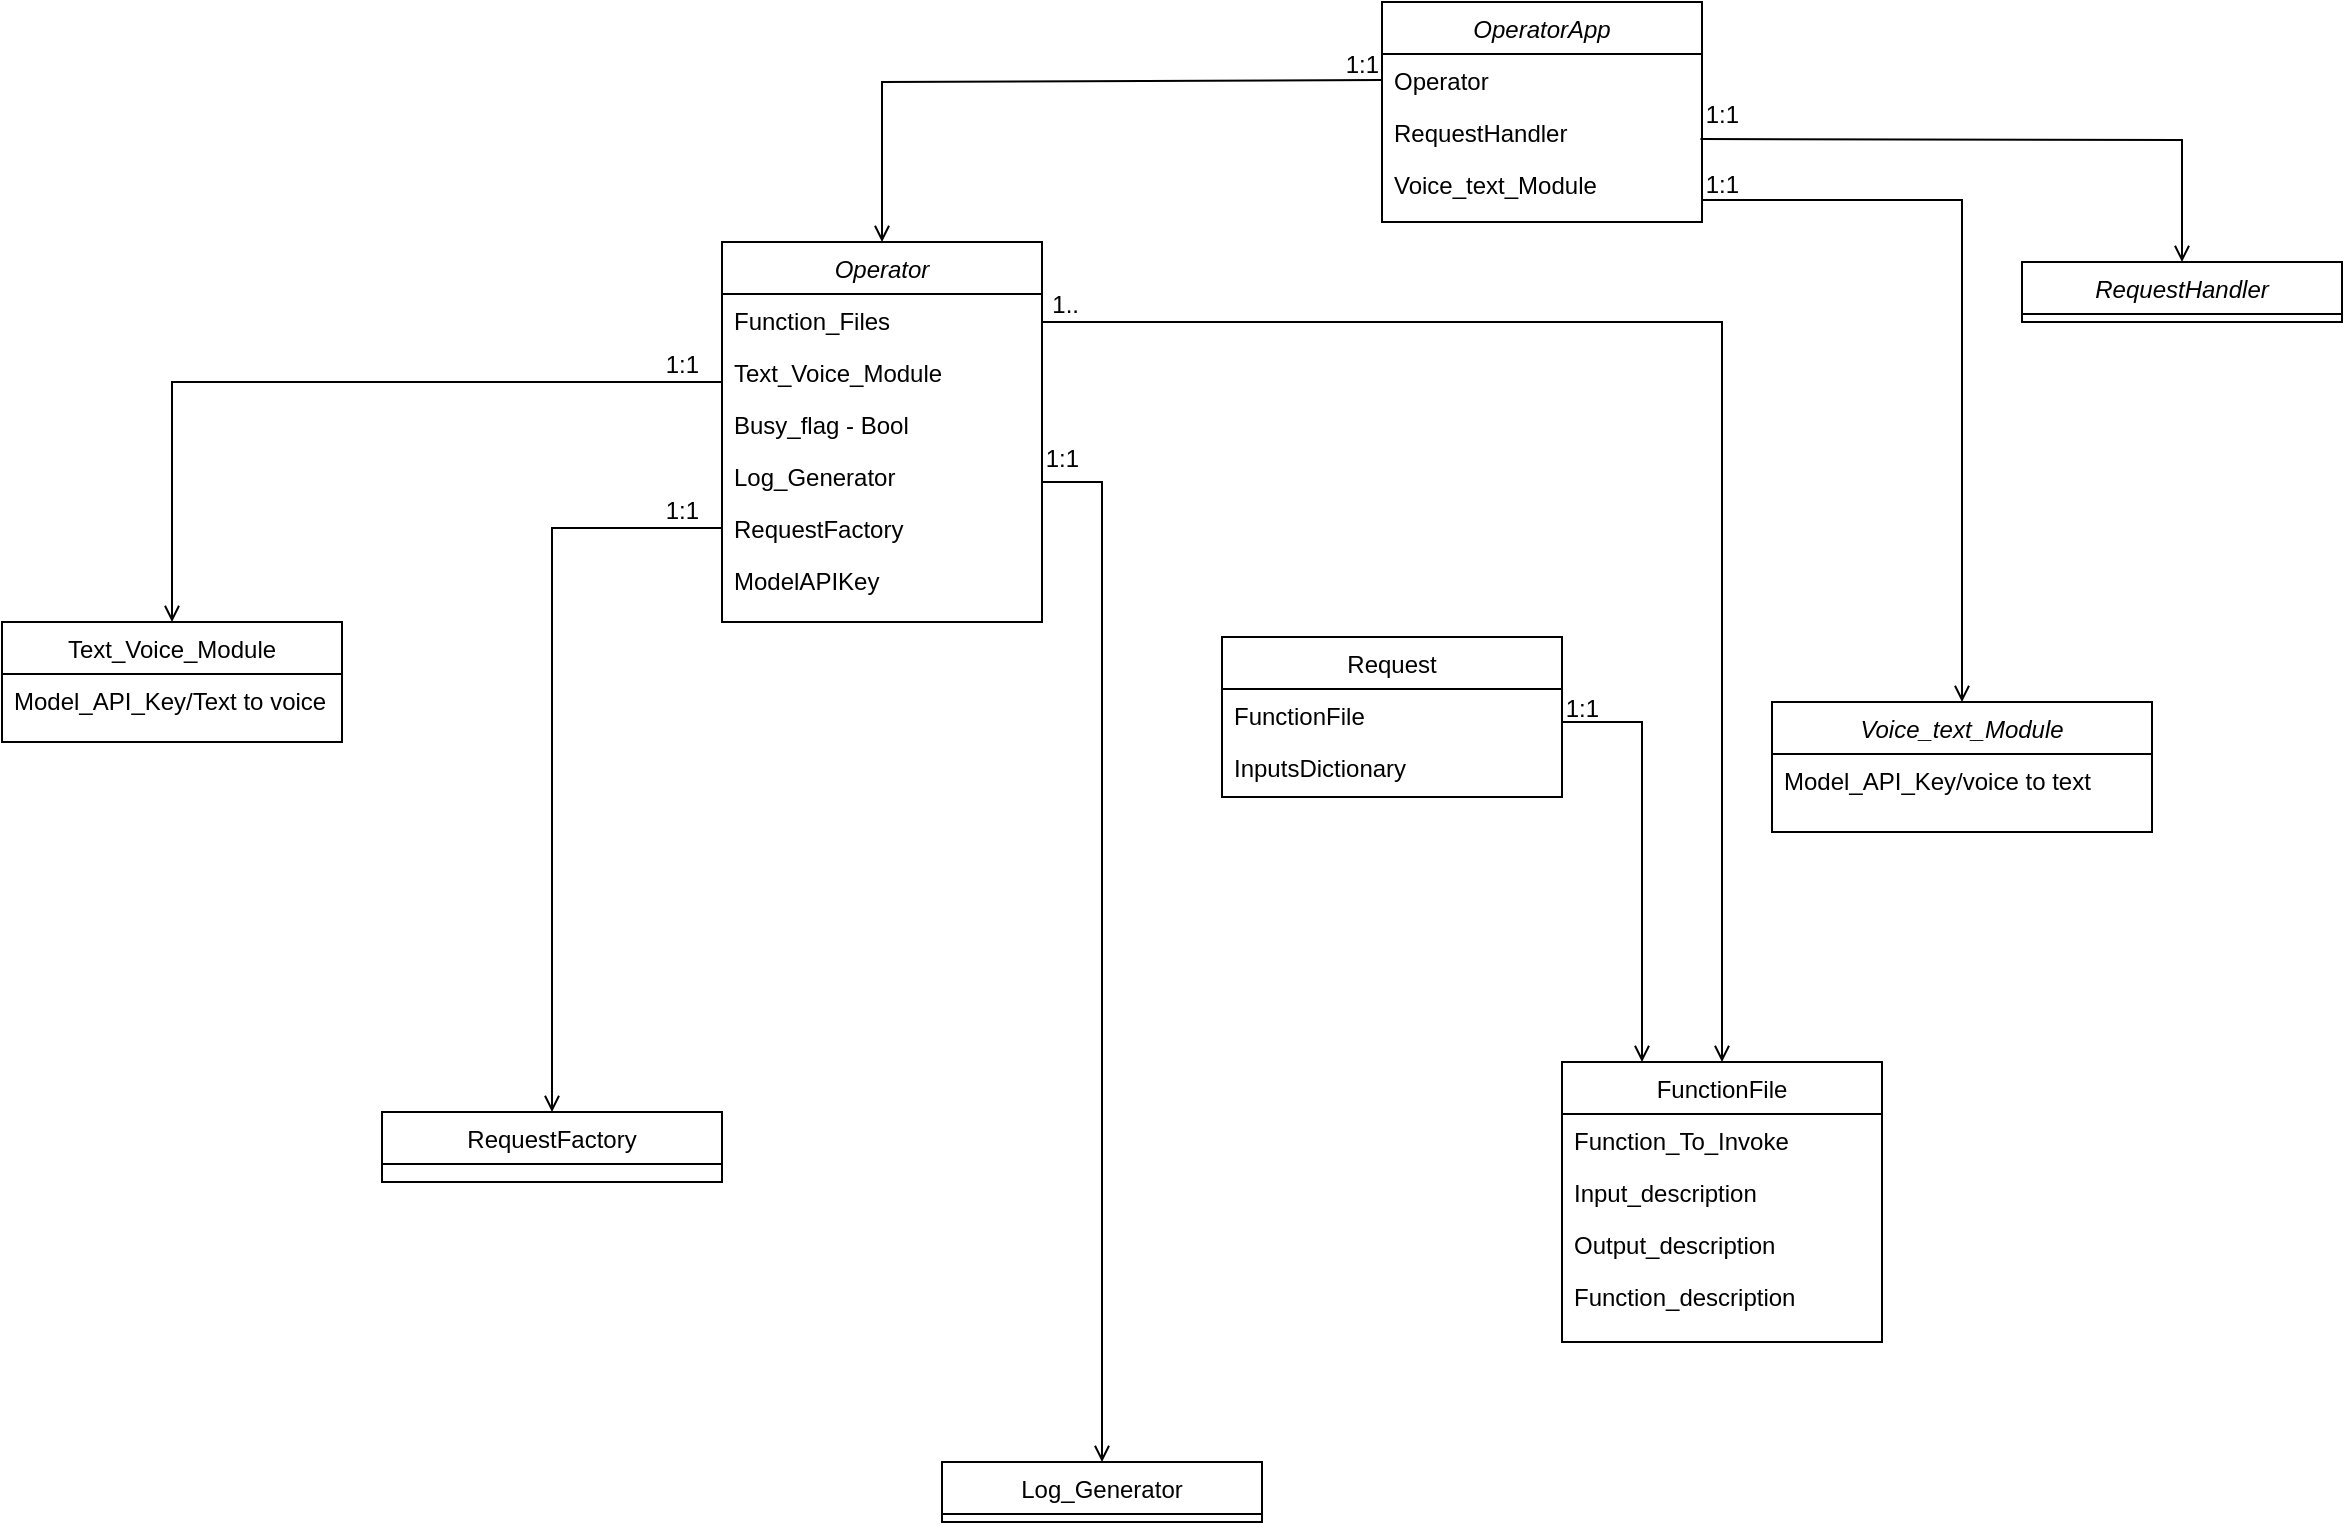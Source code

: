 <mxfile version="21.2.8" type="device">
  <diagram id="C5RBs43oDa-KdzZeNtuy" name="Page-1">
    <mxGraphModel dx="2501" dy="836" grid="1" gridSize="10" guides="1" tooltips="1" connect="1" arrows="1" fold="1" page="1" pageScale="1" pageWidth="827" pageHeight="1169" math="0" shadow="0">
      <root>
        <mxCell id="WIyWlLk6GJQsqaUBKTNV-0" />
        <mxCell id="WIyWlLk6GJQsqaUBKTNV-1" parent="WIyWlLk6GJQsqaUBKTNV-0" />
        <mxCell id="zkfFHV4jXpPFQw0GAbJ--0" value="Operator" style="swimlane;fontStyle=2;align=center;verticalAlign=top;childLayout=stackLayout;horizontal=1;startSize=26;horizontalStack=0;resizeParent=1;resizeLast=0;collapsible=1;marginBottom=0;rounded=0;shadow=0;strokeWidth=1;" parent="WIyWlLk6GJQsqaUBKTNV-1" vertex="1">
          <mxGeometry x="-140" y="240" width="160" height="190" as="geometry">
            <mxRectangle x="230" y="140" width="160" height="26" as="alternateBounds" />
          </mxGeometry>
        </mxCell>
        <mxCell id="zkfFHV4jXpPFQw0GAbJ--1" value="Function_Files" style="text;align=left;verticalAlign=top;spacingLeft=4;spacingRight=4;overflow=hidden;rotatable=0;points=[[0,0.5],[1,0.5]];portConstraint=eastwest;" parent="zkfFHV4jXpPFQw0GAbJ--0" vertex="1">
          <mxGeometry y="26" width="160" height="26" as="geometry" />
        </mxCell>
        <mxCell id="zkfFHV4jXpPFQw0GAbJ--2" value="Text_Voice_Module" style="text;align=left;verticalAlign=top;spacingLeft=4;spacingRight=4;overflow=hidden;rotatable=0;points=[[0,0.5],[1,0.5]];portConstraint=eastwest;rounded=0;shadow=0;html=0;" parent="zkfFHV4jXpPFQw0GAbJ--0" vertex="1">
          <mxGeometry y="52" width="160" height="26" as="geometry" />
        </mxCell>
        <mxCell id="MM45xadS8zxFWjZ0zWbf-0" value="Busy_flag - Bool" style="text;align=left;verticalAlign=top;spacingLeft=4;spacingRight=4;overflow=hidden;rotatable=0;points=[[0,0.5],[1,0.5]];portConstraint=eastwest;rounded=0;shadow=0;html=0;" parent="zkfFHV4jXpPFQw0GAbJ--0" vertex="1">
          <mxGeometry y="78" width="160" height="26" as="geometry" />
        </mxCell>
        <mxCell id="MM45xadS8zxFWjZ0zWbf-1" value="Log_Generator" style="text;align=left;verticalAlign=top;spacingLeft=4;spacingRight=4;overflow=hidden;rotatable=0;points=[[0,0.5],[1,0.5]];portConstraint=eastwest;rounded=0;shadow=0;html=0;" parent="zkfFHV4jXpPFQw0GAbJ--0" vertex="1">
          <mxGeometry y="104" width="160" height="26" as="geometry" />
        </mxCell>
        <mxCell id="MM45xadS8zxFWjZ0zWbf-23" value="RequestFactory" style="text;align=left;verticalAlign=top;spacingLeft=4;spacingRight=4;overflow=hidden;rotatable=0;points=[[0,0.5],[1,0.5]];portConstraint=eastwest;rounded=0;shadow=0;html=0;" parent="zkfFHV4jXpPFQw0GAbJ--0" vertex="1">
          <mxGeometry y="130" width="160" height="26" as="geometry" />
        </mxCell>
        <mxCell id="9BhH9Oe2oCF09ZE0MO6B-0" value="ModelAPIKey" style="text;align=left;verticalAlign=top;spacingLeft=4;spacingRight=4;overflow=hidden;rotatable=0;points=[[0,0.5],[1,0.5]];portConstraint=eastwest;rounded=0;shadow=0;html=0;" parent="zkfFHV4jXpPFQw0GAbJ--0" vertex="1">
          <mxGeometry y="156" width="160" height="26" as="geometry" />
        </mxCell>
        <mxCell id="zkfFHV4jXpPFQw0GAbJ--6" value="Log_Generator" style="swimlane;fontStyle=0;align=center;verticalAlign=top;childLayout=stackLayout;horizontal=1;startSize=26;horizontalStack=0;resizeParent=1;resizeLast=0;collapsible=1;marginBottom=0;rounded=0;shadow=0;strokeWidth=1;" parent="WIyWlLk6GJQsqaUBKTNV-1" vertex="1">
          <mxGeometry x="-30" y="850" width="160" height="30" as="geometry">
            <mxRectangle x="130" y="380" width="160" height="26" as="alternateBounds" />
          </mxGeometry>
        </mxCell>
        <mxCell id="zkfFHV4jXpPFQw0GAbJ--13" value="Text_Voice_Module" style="swimlane;fontStyle=0;align=center;verticalAlign=top;childLayout=stackLayout;horizontal=1;startSize=26;horizontalStack=0;resizeParent=1;resizeLast=0;collapsible=1;marginBottom=0;rounded=0;shadow=0;strokeWidth=1;" parent="WIyWlLk6GJQsqaUBKTNV-1" vertex="1">
          <mxGeometry x="-500" y="430" width="170" height="60" as="geometry">
            <mxRectangle x="340" y="380" width="170" height="26" as="alternateBounds" />
          </mxGeometry>
        </mxCell>
        <mxCell id="zkfFHV4jXpPFQw0GAbJ--14" value="Model_API_Key/Text to voice" style="text;align=left;verticalAlign=top;spacingLeft=4;spacingRight=4;overflow=hidden;rotatable=0;points=[[0,0.5],[1,0.5]];portConstraint=eastwest;" parent="zkfFHV4jXpPFQw0GAbJ--13" vertex="1">
          <mxGeometry y="26" width="170" height="26" as="geometry" />
        </mxCell>
        <mxCell id="zkfFHV4jXpPFQw0GAbJ--17" value="FunctionFile" style="swimlane;fontStyle=0;align=center;verticalAlign=top;childLayout=stackLayout;horizontal=1;startSize=26;horizontalStack=0;resizeParent=1;resizeLast=0;collapsible=1;marginBottom=0;rounded=0;shadow=0;strokeWidth=1;" parent="WIyWlLk6GJQsqaUBKTNV-1" vertex="1">
          <mxGeometry x="280" y="650" width="160" height="140" as="geometry">
            <mxRectangle x="550" y="140" width="160" height="26" as="alternateBounds" />
          </mxGeometry>
        </mxCell>
        <mxCell id="zkfFHV4jXpPFQw0GAbJ--18" value="Function_To_Invoke" style="text;align=left;verticalAlign=top;spacingLeft=4;spacingRight=4;overflow=hidden;rotatable=0;points=[[0,0.5],[1,0.5]];portConstraint=eastwest;" parent="zkfFHV4jXpPFQw0GAbJ--17" vertex="1">
          <mxGeometry y="26" width="160" height="26" as="geometry" />
        </mxCell>
        <mxCell id="zkfFHV4jXpPFQw0GAbJ--19" value="Input_description" style="text;align=left;verticalAlign=top;spacingLeft=4;spacingRight=4;overflow=hidden;rotatable=0;points=[[0,0.5],[1,0.5]];portConstraint=eastwest;rounded=0;shadow=0;html=0;" parent="zkfFHV4jXpPFQw0GAbJ--17" vertex="1">
          <mxGeometry y="52" width="160" height="26" as="geometry" />
        </mxCell>
        <mxCell id="MM45xadS8zxFWjZ0zWbf-5" value="Output_description" style="text;align=left;verticalAlign=top;spacingLeft=4;spacingRight=4;overflow=hidden;rotatable=0;points=[[0,0.5],[1,0.5]];portConstraint=eastwest;rounded=0;shadow=0;html=0;" parent="zkfFHV4jXpPFQw0GAbJ--17" vertex="1">
          <mxGeometry y="78" width="160" height="26" as="geometry" />
        </mxCell>
        <mxCell id="MM45xadS8zxFWjZ0zWbf-18" value="Function_description" style="text;align=left;verticalAlign=top;spacingLeft=4;spacingRight=4;overflow=hidden;rotatable=0;points=[[0,0.5],[1,0.5]];portConstraint=eastwest;rounded=0;shadow=0;html=0;" parent="zkfFHV4jXpPFQw0GAbJ--17" vertex="1">
          <mxGeometry y="104" width="160" height="26" as="geometry" />
        </mxCell>
        <mxCell id="zkfFHV4jXpPFQw0GAbJ--26" value="" style="endArrow=open;shadow=0;strokeWidth=1;rounded=0;endFill=1;edgeStyle=elbowEdgeStyle;elbow=vertical;exitX=1;exitY=0.5;exitDx=0;exitDy=0;" parent="WIyWlLk6GJQsqaUBKTNV-1" source="zkfFHV4jXpPFQw0GAbJ--1" target="zkfFHV4jXpPFQw0GAbJ--17" edge="1">
          <mxGeometry x="0.5" y="41" relative="1" as="geometry">
            <mxPoint x="20" y="312" as="sourcePoint" />
            <mxPoint x="180" y="312" as="targetPoint" />
            <mxPoint x="-40" y="32" as="offset" />
            <Array as="points">
              <mxPoint x="200" y="280" />
              <mxPoint x="200" y="280" />
            </Array>
          </mxGeometry>
        </mxCell>
        <mxCell id="zkfFHV4jXpPFQw0GAbJ--28" value="1.." style="resizable=0;align=right;verticalAlign=bottom;labelBackgroundColor=none;fontSize=12;" parent="zkfFHV4jXpPFQw0GAbJ--26" connectable="0" vertex="1">
          <mxGeometry x="1" relative="1" as="geometry">
            <mxPoint x="-320" y="-370" as="offset" />
          </mxGeometry>
        </mxCell>
        <mxCell id="MM45xadS8zxFWjZ0zWbf-3" value="" style="endArrow=open;shadow=0;strokeWidth=1;rounded=0;endFill=1;edgeStyle=elbowEdgeStyle;elbow=vertical;exitX=0;exitY=0.5;exitDx=0;exitDy=0;entryX=0.5;entryY=0;entryDx=0;entryDy=0;" parent="WIyWlLk6GJQsqaUBKTNV-1" source="zkfFHV4jXpPFQw0GAbJ--2" target="zkfFHV4jXpPFQw0GAbJ--13" edge="1">
          <mxGeometry x="0.5" y="41" relative="1" as="geometry">
            <mxPoint x="30" y="289" as="sourcePoint" />
            <mxPoint x="320" y="460" as="targetPoint" />
            <mxPoint x="-40" y="32" as="offset" />
            <Array as="points">
              <mxPoint x="-230" y="310" />
              <mxPoint x="30" y="305" />
              <mxPoint x="170" y="300" />
              <mxPoint x="210" y="290" />
            </Array>
          </mxGeometry>
        </mxCell>
        <mxCell id="MM45xadS8zxFWjZ0zWbf-4" value="1:1" style="resizable=0;align=right;verticalAlign=bottom;labelBackgroundColor=none;fontSize=12;" parent="MM45xadS8zxFWjZ0zWbf-3" connectable="0" vertex="1">
          <mxGeometry x="1" relative="1" as="geometry">
            <mxPoint x="265" y="-120" as="offset" />
          </mxGeometry>
        </mxCell>
        <mxCell id="MM45xadS8zxFWjZ0zWbf-19" value="" style="endArrow=open;shadow=0;strokeWidth=1;rounded=0;endFill=1;edgeStyle=elbowEdgeStyle;elbow=vertical;exitX=1;exitY=0.5;exitDx=0;exitDy=0;entryX=0.5;entryY=0;entryDx=0;entryDy=0;" parent="WIyWlLk6GJQsqaUBKTNV-1" source="MM45xadS8zxFWjZ0zWbf-1" target="zkfFHV4jXpPFQw0GAbJ--6" edge="1">
          <mxGeometry x="0.5" y="41" relative="1" as="geometry">
            <mxPoint x="-240" y="340" as="sourcePoint" />
            <mxPoint x="-199" y="515" as="targetPoint" />
            <mxPoint x="-40" y="32" as="offset" />
            <Array as="points">
              <mxPoint x="90" y="360" />
              <mxPoint x="-90" y="335" />
              <mxPoint x="-50" y="325" />
            </Array>
          </mxGeometry>
        </mxCell>
        <mxCell id="MM45xadS8zxFWjZ0zWbf-20" value="1:1" style="resizable=0;align=right;verticalAlign=bottom;labelBackgroundColor=none;fontSize=12;" parent="MM45xadS8zxFWjZ0zWbf-19" connectable="0" vertex="1">
          <mxGeometry x="1" relative="1" as="geometry">
            <mxPoint x="-10" y="-493" as="offset" />
          </mxGeometry>
        </mxCell>
        <mxCell id="MM45xadS8zxFWjZ0zWbf-24" value="RequestFactory" style="swimlane;fontStyle=0;align=center;verticalAlign=top;childLayout=stackLayout;horizontal=1;startSize=26;horizontalStack=0;resizeParent=1;resizeLast=0;collapsible=1;marginBottom=0;rounded=0;shadow=0;strokeWidth=1;" parent="WIyWlLk6GJQsqaUBKTNV-1" vertex="1">
          <mxGeometry x="-310" y="675" width="170" height="35" as="geometry">
            <mxRectangle x="340" y="380" width="170" height="26" as="alternateBounds" />
          </mxGeometry>
        </mxCell>
        <mxCell id="MM45xadS8zxFWjZ0zWbf-26" value="" style="endArrow=open;shadow=0;strokeWidth=1;rounded=0;endFill=1;edgeStyle=elbowEdgeStyle;elbow=vertical;exitX=0;exitY=0.5;exitDx=0;exitDy=0;entryX=0.5;entryY=0;entryDx=0;entryDy=0;" parent="WIyWlLk6GJQsqaUBKTNV-1" source="MM45xadS8zxFWjZ0zWbf-23" target="MM45xadS8zxFWjZ0zWbf-24" edge="1">
          <mxGeometry x="0.5" y="41" relative="1" as="geometry">
            <mxPoint x="-155" y="410" as="sourcePoint" />
            <mxPoint x="-280" y="625" as="targetPoint" />
            <mxPoint x="-40" y="32" as="offset" />
            <Array as="points">
              <mxPoint x="-210" y="383" />
              <mxPoint x="15" y="410" />
              <mxPoint x="155" y="405" />
              <mxPoint x="195" y="395" />
            </Array>
          </mxGeometry>
        </mxCell>
        <mxCell id="MM45xadS8zxFWjZ0zWbf-27" value="1:1" style="resizable=0;align=right;verticalAlign=bottom;labelBackgroundColor=none;fontSize=12;" parent="MM45xadS8zxFWjZ0zWbf-26" connectable="0" vertex="1">
          <mxGeometry x="1" relative="1" as="geometry">
            <mxPoint x="75" y="-292" as="offset" />
          </mxGeometry>
        </mxCell>
        <mxCell id="MM45xadS8zxFWjZ0zWbf-28" value="OperatorApp" style="swimlane;fontStyle=2;align=center;verticalAlign=top;childLayout=stackLayout;horizontal=1;startSize=26;horizontalStack=0;resizeParent=1;resizeLast=0;collapsible=1;marginBottom=0;rounded=0;shadow=0;strokeWidth=1;" parent="WIyWlLk6GJQsqaUBKTNV-1" vertex="1">
          <mxGeometry x="190" y="120" width="160" height="110" as="geometry">
            <mxRectangle x="230" y="140" width="160" height="26" as="alternateBounds" />
          </mxGeometry>
        </mxCell>
        <mxCell id="MM45xadS8zxFWjZ0zWbf-29" value="Operator" style="text;align=left;verticalAlign=top;spacingLeft=4;spacingRight=4;overflow=hidden;rotatable=0;points=[[0,0.5],[1,0.5]];portConstraint=eastwest;" parent="MM45xadS8zxFWjZ0zWbf-28" vertex="1">
          <mxGeometry y="26" width="160" height="26" as="geometry" />
        </mxCell>
        <mxCell id="MM45xadS8zxFWjZ0zWbf-30" value="RequestHandler" style="text;align=left;verticalAlign=top;spacingLeft=4;spacingRight=4;overflow=hidden;rotatable=0;points=[[0,0.5],[1,0.5]];portConstraint=eastwest;rounded=0;shadow=0;html=0;" parent="MM45xadS8zxFWjZ0zWbf-28" vertex="1">
          <mxGeometry y="52" width="160" height="26" as="geometry" />
        </mxCell>
        <mxCell id="MM45xadS8zxFWjZ0zWbf-42" value="Voice_text_Module" style="text;align=left;verticalAlign=top;spacingLeft=4;spacingRight=4;overflow=hidden;rotatable=0;points=[[0,0.5],[1,0.5]];portConstraint=eastwest;rounded=0;shadow=0;html=0;" parent="MM45xadS8zxFWjZ0zWbf-28" vertex="1">
          <mxGeometry y="78" width="160" height="26" as="geometry" />
        </mxCell>
        <mxCell id="MM45xadS8zxFWjZ0zWbf-34" value="" style="endArrow=open;shadow=0;strokeWidth=1;rounded=0;endFill=1;edgeStyle=elbowEdgeStyle;elbow=vertical;exitX=0;exitY=0.5;exitDx=0;exitDy=0;entryX=0.5;entryY=0;entryDx=0;entryDy=0;" parent="WIyWlLk6GJQsqaUBKTNV-1" source="MM45xadS8zxFWjZ0zWbf-29" target="zkfFHV4jXpPFQw0GAbJ--0" edge="1">
          <mxGeometry x="0.5" y="41" relative="1" as="geometry">
            <mxPoint x="65" y="160" as="sourcePoint" />
            <mxPoint x="155" y="483" as="targetPoint" />
            <mxPoint x="-40" y="32" as="offset" />
            <Array as="points">
              <mxPoint x="170" y="160" />
              <mxPoint x="-5" y="128" />
            </Array>
          </mxGeometry>
        </mxCell>
        <mxCell id="MM45xadS8zxFWjZ0zWbf-35" value="1:1" style="resizable=0;align=right;verticalAlign=bottom;labelBackgroundColor=none;fontSize=12;" parent="MM45xadS8zxFWjZ0zWbf-34" connectable="0" vertex="1">
          <mxGeometry x="1" relative="1" as="geometry">
            <mxPoint x="430" y="-55" as="offset" />
          </mxGeometry>
        </mxCell>
        <mxCell id="MM45xadS8zxFWjZ0zWbf-36" value="RequestHandler" style="swimlane;fontStyle=2;align=center;verticalAlign=top;childLayout=stackLayout;horizontal=1;startSize=26;horizontalStack=0;resizeParent=1;resizeLast=0;collapsible=1;marginBottom=0;rounded=0;shadow=0;strokeWidth=1;" parent="WIyWlLk6GJQsqaUBKTNV-1" vertex="1">
          <mxGeometry x="510" y="250" width="160" height="30" as="geometry">
            <mxRectangle x="230" y="140" width="160" height="26" as="alternateBounds" />
          </mxGeometry>
        </mxCell>
        <mxCell id="MM45xadS8zxFWjZ0zWbf-39" value="" style="endArrow=open;shadow=0;strokeWidth=1;rounded=0;endFill=1;edgeStyle=elbowEdgeStyle;elbow=vertical;exitX=0.995;exitY=0.635;exitDx=0;exitDy=0;entryX=0.5;entryY=0;entryDx=0;entryDy=0;exitPerimeter=0;" parent="WIyWlLk6GJQsqaUBKTNV-1" source="MM45xadS8zxFWjZ0zWbf-30" target="MM45xadS8zxFWjZ0zWbf-36" edge="1">
          <mxGeometry x="0.5" y="41" relative="1" as="geometry">
            <mxPoint x="700" y="169" as="sourcePoint" />
            <mxPoint x="450" y="250" as="targetPoint" />
            <mxPoint x="-40" y="32" as="offset" />
            <Array as="points">
              <mxPoint x="400" y="189" />
            </Array>
          </mxGeometry>
        </mxCell>
        <mxCell id="MM45xadS8zxFWjZ0zWbf-41" value="1:1" style="resizable=0;align=right;verticalAlign=bottom;labelBackgroundColor=none;fontSize=12;" parent="WIyWlLk6GJQsqaUBKTNV-1" connectable="0" vertex="1">
          <mxGeometry x="190" y="159.999" as="geometry" />
        </mxCell>
        <mxCell id="MM45xadS8zxFWjZ0zWbf-43" value="" style="endArrow=open;shadow=0;strokeWidth=1;rounded=0;endFill=1;edgeStyle=elbowEdgeStyle;elbow=vertical;exitX=1;exitY=0.5;exitDx=0;exitDy=0;entryX=0.5;entryY=0;entryDx=0;entryDy=0;" parent="WIyWlLk6GJQsqaUBKTNV-1" source="MM45xadS8zxFWjZ0zWbf-42" target="MM45xadS8zxFWjZ0zWbf-44" edge="1">
          <mxGeometry x="0.5" y="41" relative="1" as="geometry">
            <mxPoint x="359" y="219" as="sourcePoint" />
            <mxPoint x="440" y="430" as="targetPoint" />
            <mxPoint x="-40" y="32" as="offset" />
            <Array as="points">
              <mxPoint x="410" y="219" />
            </Array>
          </mxGeometry>
        </mxCell>
        <mxCell id="MM45xadS8zxFWjZ0zWbf-44" value="Voice_text_Module" style="swimlane;fontStyle=2;align=center;verticalAlign=top;childLayout=stackLayout;horizontal=1;startSize=26;horizontalStack=0;resizeParent=1;resizeLast=0;collapsible=1;marginBottom=0;rounded=0;shadow=0;strokeWidth=1;" parent="WIyWlLk6GJQsqaUBKTNV-1" vertex="1">
          <mxGeometry x="385" y="470" width="190" height="65" as="geometry">
            <mxRectangle x="230" y="140" width="160" height="26" as="alternateBounds" />
          </mxGeometry>
        </mxCell>
        <mxCell id="MM45xadS8zxFWjZ0zWbf-46" value="Model_API_Key/voice to text" style="text;align=left;verticalAlign=top;spacingLeft=4;spacingRight=4;overflow=hidden;rotatable=0;points=[[0,0.5],[1,0.5]];portConstraint=eastwest;" parent="MM45xadS8zxFWjZ0zWbf-44" vertex="1">
          <mxGeometry y="26" width="190" height="26" as="geometry" />
        </mxCell>
        <mxCell id="MM45xadS8zxFWjZ0zWbf-47" value="1:1" style="resizable=0;align=right;verticalAlign=bottom;labelBackgroundColor=none;fontSize=12;" parent="WIyWlLk6GJQsqaUBKTNV-1" connectable="0" vertex="1">
          <mxGeometry x="370" y="219.997" as="geometry" />
        </mxCell>
        <mxCell id="0CHdL_-u2kapJZHBVI8m-0" value="Request" style="swimlane;fontStyle=0;align=center;verticalAlign=top;childLayout=stackLayout;horizontal=1;startSize=26;horizontalStack=0;resizeParent=1;resizeLast=0;collapsible=1;marginBottom=0;rounded=0;shadow=0;strokeWidth=1;" parent="WIyWlLk6GJQsqaUBKTNV-1" vertex="1">
          <mxGeometry x="110" y="437.5" width="170" height="80" as="geometry">
            <mxRectangle x="340" y="380" width="170" height="26" as="alternateBounds" />
          </mxGeometry>
        </mxCell>
        <mxCell id="0CHdL_-u2kapJZHBVI8m-1" value="FunctionFile" style="text;align=left;verticalAlign=top;spacingLeft=4;spacingRight=4;overflow=hidden;rotatable=0;points=[[0,0.5],[1,0.5]];portConstraint=eastwest;" parent="0CHdL_-u2kapJZHBVI8m-0" vertex="1">
          <mxGeometry y="26" width="170" height="26" as="geometry" />
        </mxCell>
        <mxCell id="0CHdL_-u2kapJZHBVI8m-2" value="InputsDictionary" style="text;align=left;verticalAlign=top;spacingLeft=4;spacingRight=4;overflow=hidden;rotatable=0;points=[[0,0.5],[1,0.5]];portConstraint=eastwest;" parent="0CHdL_-u2kapJZHBVI8m-0" vertex="1">
          <mxGeometry y="52" width="170" height="26" as="geometry" />
        </mxCell>
        <mxCell id="0CHdL_-u2kapJZHBVI8m-3" value="" style="endArrow=open;shadow=0;strokeWidth=1;rounded=0;endFill=1;edgeStyle=elbowEdgeStyle;elbow=vertical;entryX=0.25;entryY=0;entryDx=0;entryDy=0;exitX=1;exitY=0.5;exitDx=0;exitDy=0;" parent="WIyWlLk6GJQsqaUBKTNV-1" source="0CHdL_-u2kapJZHBVI8m-1" target="zkfFHV4jXpPFQw0GAbJ--17" edge="1">
          <mxGeometry x="0.5" y="41" relative="1" as="geometry">
            <mxPoint x="340" y="567" as="sourcePoint" />
            <mxPoint x="150" y="650" as="targetPoint" />
            <mxPoint x="-40" y="32" as="offset" />
            <Array as="points">
              <mxPoint x="310" y="480" />
              <mxPoint x="240" y="665" />
              <mxPoint x="70" y="508" />
              <mxPoint x="110" y="498" />
            </Array>
          </mxGeometry>
        </mxCell>
        <mxCell id="0CHdL_-u2kapJZHBVI8m-4" value="1:1" style="resizable=0;align=right;verticalAlign=bottom;labelBackgroundColor=none;fontSize=12;" parent="0CHdL_-u2kapJZHBVI8m-3" connectable="0" vertex="1">
          <mxGeometry x="1" relative="1" as="geometry">
            <mxPoint x="-20" y="-168" as="offset" />
          </mxGeometry>
        </mxCell>
      </root>
    </mxGraphModel>
  </diagram>
</mxfile>
